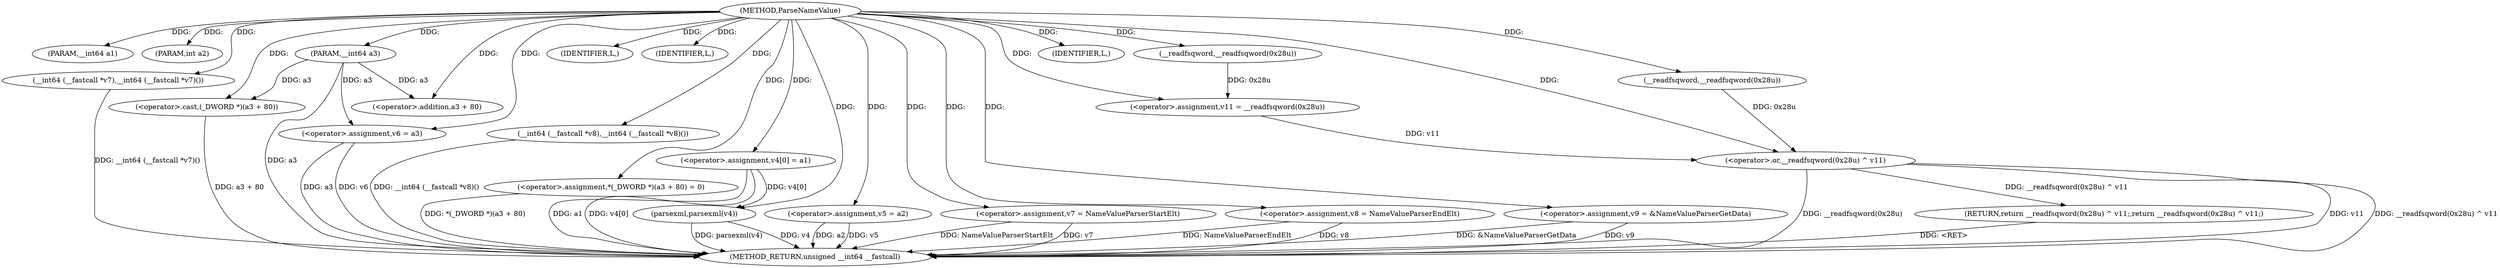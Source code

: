 digraph ParseNameValue {  
"1000109" [label = "(METHOD,ParseNameValue)" ]
"1000165" [label = "(METHOD_RETURN,unsigned __int64 __fastcall)" ]
"1000110" [label = "(PARAM,__int64 a1)" ]
"1000111" [label = "(PARAM,int a2)" ]
"1000112" [label = "(PARAM,__int64 a3)" ]
"1000117" [label = "(__int64 (__fastcall *v7),__int64 (__fastcall *v7)())" ]
"1000118" [label = "(__int64 (__fastcall *v8),__int64 (__fastcall *v8)())" ]
"1000122" [label = "(<operator>.assignment,v11 = __readfsqword(0x28u))" ]
"1000124" [label = "(__readfsqword,__readfsqword(0x28u))" ]
"1000126" [label = "(IDENTIFIER,L,)" ]
"1000127" [label = "(IDENTIFIER,L,)" ]
"1000128" [label = "(<operator>.assignment,*(_DWORD *)(a3 + 80) = 0)" ]
"1000130" [label = "(<operator>.cast,(_DWORD *)(a3 + 80))" ]
"1000132" [label = "(<operator>.addition,a3 + 80)" ]
"1000136" [label = "(<operator>.assignment,v4[0] = a1)" ]
"1000141" [label = "(<operator>.assignment,v5 = a2)" ]
"1000144" [label = "(<operator>.assignment,v6 = a3)" ]
"1000147" [label = "(<operator>.assignment,v7 = NameValueParserStartElt)" ]
"1000150" [label = "(<operator>.assignment,v8 = NameValueParserEndElt)" ]
"1000153" [label = "(<operator>.assignment,v9 = &NameValueParserGetData)" ]
"1000157" [label = "(IDENTIFIER,L,)" ]
"1000158" [label = "(parsexml,parsexml(v4))" ]
"1000160" [label = "(RETURN,return __readfsqword(0x28u) ^ v11;,return __readfsqword(0x28u) ^ v11;)" ]
"1000161" [label = "(<operator>.or,__readfsqword(0x28u) ^ v11)" ]
"1000162" [label = "(__readfsqword,__readfsqword(0x28u))" ]
  "1000160" -> "1000165"  [ label = "DDG: <RET>"] 
  "1000161" -> "1000165"  [ label = "DDG: v11"] 
  "1000117" -> "1000165"  [ label = "DDG: __int64 (__fastcall *v7)()"] 
  "1000150" -> "1000165"  [ label = "DDG: NameValueParserEndElt"] 
  "1000158" -> "1000165"  [ label = "DDG: parsexml(v4)"] 
  "1000158" -> "1000165"  [ label = "DDG: v4"] 
  "1000161" -> "1000165"  [ label = "DDG: __readfsqword(0x28u) ^ v11"] 
  "1000141" -> "1000165"  [ label = "DDG: a2"] 
  "1000118" -> "1000165"  [ label = "DDG: __int64 (__fastcall *v8)()"] 
  "1000141" -> "1000165"  [ label = "DDG: v5"] 
  "1000136" -> "1000165"  [ label = "DDG: v4[0]"] 
  "1000147" -> "1000165"  [ label = "DDG: NameValueParserStartElt"] 
  "1000147" -> "1000165"  [ label = "DDG: v7"] 
  "1000153" -> "1000165"  [ label = "DDG: &NameValueParserGetData"] 
  "1000136" -> "1000165"  [ label = "DDG: a1"] 
  "1000144" -> "1000165"  [ label = "DDG: v6"] 
  "1000128" -> "1000165"  [ label = "DDG: *(_DWORD *)(a3 + 80)"] 
  "1000112" -> "1000165"  [ label = "DDG: a3"] 
  "1000153" -> "1000165"  [ label = "DDG: v9"] 
  "1000144" -> "1000165"  [ label = "DDG: a3"] 
  "1000161" -> "1000165"  [ label = "DDG: __readfsqword(0x28u)"] 
  "1000150" -> "1000165"  [ label = "DDG: v8"] 
  "1000130" -> "1000165"  [ label = "DDG: a3 + 80"] 
  "1000109" -> "1000110"  [ label = "DDG: "] 
  "1000109" -> "1000111"  [ label = "DDG: "] 
  "1000109" -> "1000112"  [ label = "DDG: "] 
  "1000109" -> "1000117"  [ label = "DDG: "] 
  "1000109" -> "1000118"  [ label = "DDG: "] 
  "1000124" -> "1000122"  [ label = "DDG: 0x28u"] 
  "1000109" -> "1000122"  [ label = "DDG: "] 
  "1000109" -> "1000124"  [ label = "DDG: "] 
  "1000109" -> "1000126"  [ label = "DDG: "] 
  "1000109" -> "1000127"  [ label = "DDG: "] 
  "1000109" -> "1000128"  [ label = "DDG: "] 
  "1000112" -> "1000130"  [ label = "DDG: a3"] 
  "1000109" -> "1000130"  [ label = "DDG: "] 
  "1000112" -> "1000132"  [ label = "DDG: a3"] 
  "1000109" -> "1000132"  [ label = "DDG: "] 
  "1000109" -> "1000136"  [ label = "DDG: "] 
  "1000109" -> "1000141"  [ label = "DDG: "] 
  "1000112" -> "1000144"  [ label = "DDG: a3"] 
  "1000109" -> "1000144"  [ label = "DDG: "] 
  "1000109" -> "1000147"  [ label = "DDG: "] 
  "1000109" -> "1000150"  [ label = "DDG: "] 
  "1000109" -> "1000153"  [ label = "DDG: "] 
  "1000109" -> "1000157"  [ label = "DDG: "] 
  "1000136" -> "1000158"  [ label = "DDG: v4[0]"] 
  "1000109" -> "1000158"  [ label = "DDG: "] 
  "1000161" -> "1000160"  [ label = "DDG: __readfsqword(0x28u) ^ v11"] 
  "1000162" -> "1000161"  [ label = "DDG: 0x28u"] 
  "1000109" -> "1000162"  [ label = "DDG: "] 
  "1000122" -> "1000161"  [ label = "DDG: v11"] 
  "1000109" -> "1000161"  [ label = "DDG: "] 
}
